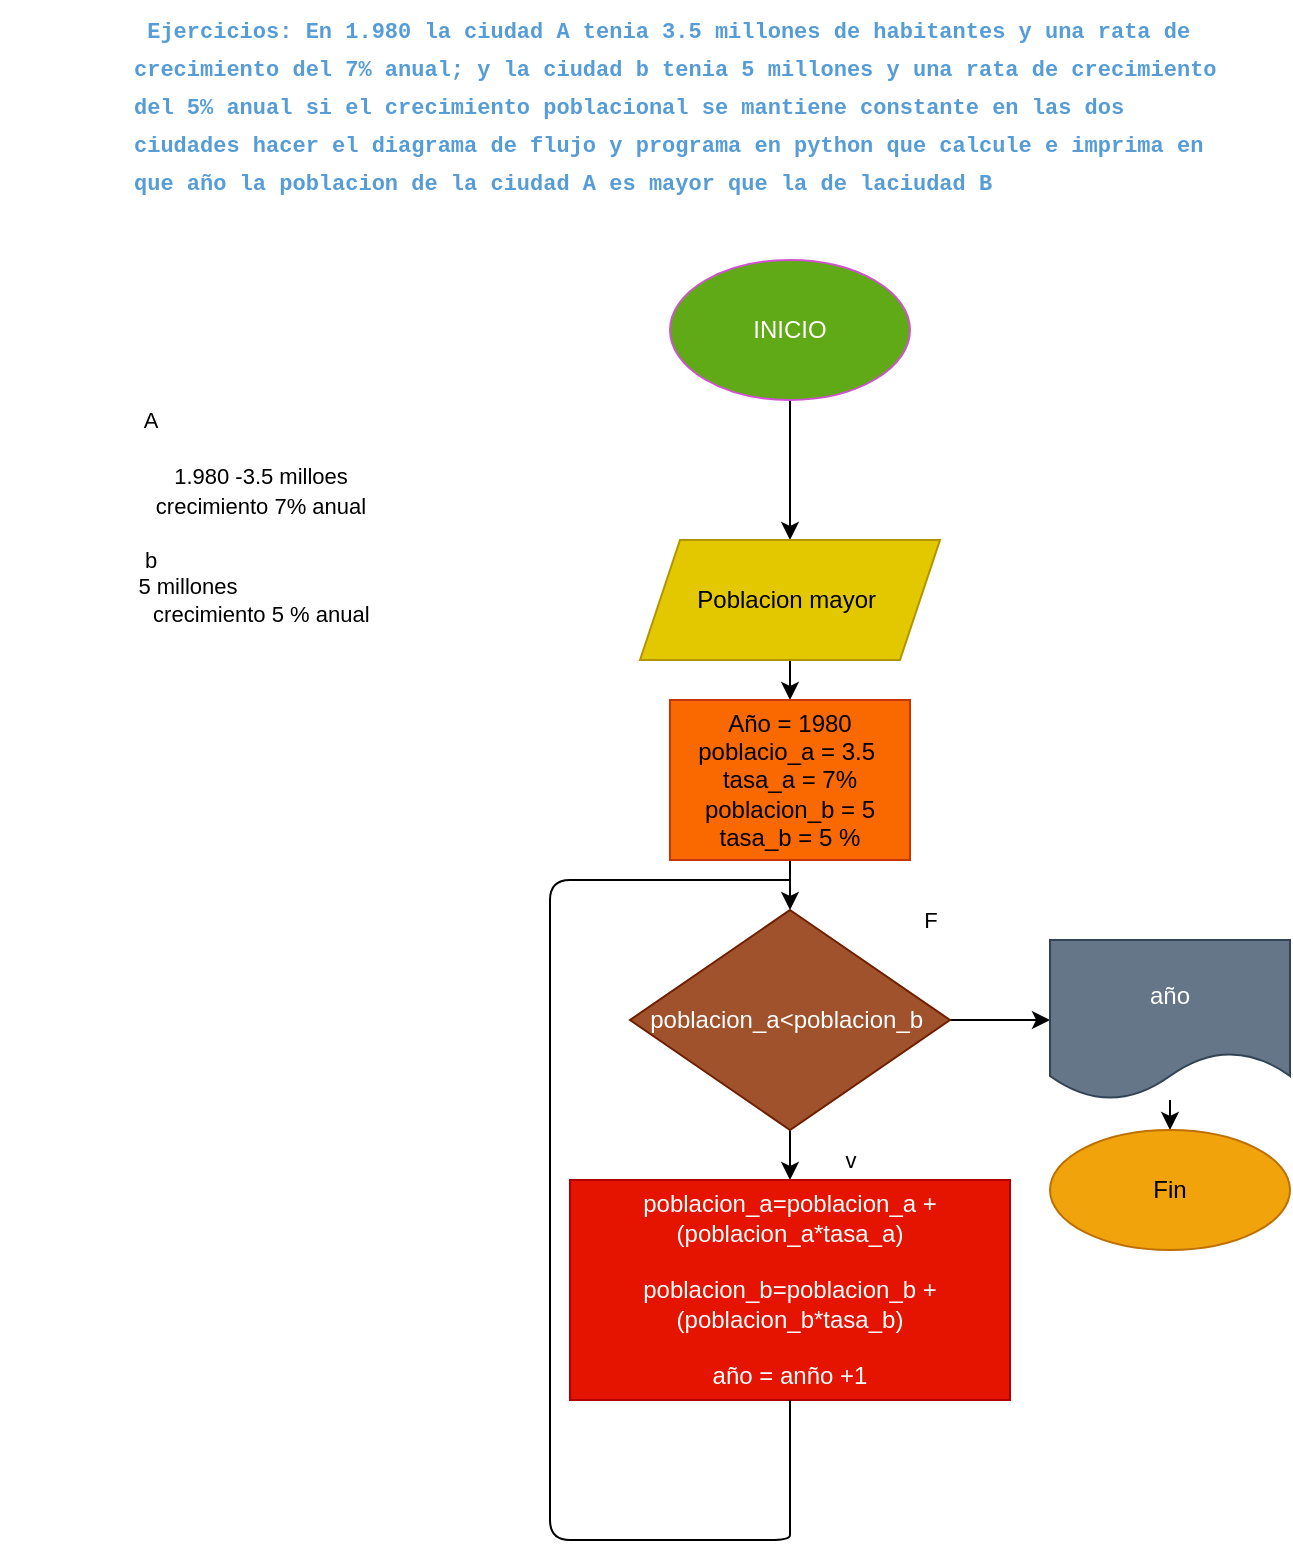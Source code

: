 <mxfile>
    <diagram id="7k03WHOiUrd5j1NgHS5h" name="Página-1">
        <mxGraphModel dx="686" dy="470" grid="1" gridSize="10" guides="1" tooltips="1" connect="1" arrows="1" fold="1" page="1" pageScale="1" pageWidth="827" pageHeight="1169" math="0" shadow="0">
            <root>
                <mxCell id="0"/>
                <mxCell id="1" parent="0"/>
                <mxCell id="2" value="&lt;div style=&quot;color: rgb(212 , 212 , 212) ; font-family: &amp;#34;consolas&amp;#34; , &amp;#34;courier new&amp;#34; , monospace ; font-weight: normal ; line-height: 19px&quot;&gt;&lt;div&gt;&lt;span style=&quot;color: rgb(86 , 156 , 214) ; font-weight: bold&quot;&gt;&lt;font style=&quot;font-size: 11px&quot;&gt;&amp;nbsp;Ejercicios: En 1.980 la ciudad A tenia 3.5 millones de habitantes y una rata de crecimiento del 7% anual; y la ciudad b tenia 5 millones y una rata de crecimiento del 5% anual si el crecimiento poblacional se mantiene constante en las dos ciudades hacer el diagrama de flujo y programa en python que calcule e imprima en que año la poblacion de la ciudad A es mayor que la de laciudad B &lt;/font&gt;&lt;/span&gt;&lt;/div&gt;&lt;br&gt;&lt;/div&gt;" style="text;whiteSpace=wrap;html=1;fillColor=none;" parent="1" vertex="1">
                    <mxGeometry x="170" y="20" width="550" height="150" as="geometry"/>
                </mxCell>
                <mxCell id="5" value="" style="edgeStyle=none;html=1;" parent="1" source="3" target="4" edge="1">
                    <mxGeometry relative="1" as="geometry"/>
                </mxCell>
                <mxCell id="3" value="INICIO" style="ellipse;whiteSpace=wrap;html=1;fillColor=#60a917;fontColor=#ffffff;strokeColor=#CF53CF;" parent="1" vertex="1">
                    <mxGeometry x="440" y="150" width="120" height="70" as="geometry"/>
                </mxCell>
                <mxCell id="7" value="" style="edgeStyle=none;html=1;" parent="1" source="4" target="6" edge="1">
                    <mxGeometry relative="1" as="geometry"/>
                </mxCell>
                <mxCell id="4" value="Poblacion mayor&amp;nbsp;" style="shape=parallelogram;perimeter=parallelogramPerimeter;whiteSpace=wrap;html=1;fixedSize=1;strokeColor=#B09500;fillColor=#e3c800;fontColor=#000000;" parent="1" vertex="1">
                    <mxGeometry x="425" y="290" width="150" height="60" as="geometry"/>
                </mxCell>
                <mxCell id="13" value="" style="edgeStyle=none;html=1;fontSize=11;" parent="1" source="6" target="12" edge="1">
                    <mxGeometry relative="1" as="geometry"/>
                </mxCell>
                <mxCell id="6" value="Año = 1980&lt;br&gt;poblacio_a = 3.5&amp;nbsp;&lt;br&gt;tasa_a = 7%&lt;br&gt;poblacion_b = 5&lt;br&gt;tasa_b = 5 %" style="whiteSpace=wrap;html=1;fillColor=#fa6800;strokeColor=#C73500;fontColor=#000000;" parent="1" vertex="1">
                    <mxGeometry x="440" y="370" width="120" height="80" as="geometry"/>
                </mxCell>
                <mxCell id="8" value="&lt;font style=&quot;font-size: 11px&quot;&gt;1.980 -3.5 milloes&lt;br&gt;&amp;nbsp;crecimiento 7% anual&amp;nbsp;&lt;/font&gt;" style="text;html=1;align=center;verticalAlign=middle;resizable=0;points=[];autosize=1;strokeColor=none;fillColor=none;" parent="1" vertex="1">
                    <mxGeometry x="170" y="250" width="130" height="30" as="geometry"/>
                </mxCell>
                <mxCell id="9" value="A" style="text;html=1;align=center;verticalAlign=middle;resizable=0;points=[];autosize=1;strokeColor=none;fillColor=none;fontSize=11;" parent="1" vertex="1">
                    <mxGeometry x="170" y="220" width="20" height="20" as="geometry"/>
                </mxCell>
                <mxCell id="10" value="b" style="text;html=1;align=center;verticalAlign=middle;resizable=0;points=[];autosize=1;strokeColor=none;fillColor=none;fontSize=11;" parent="1" vertex="1">
                    <mxGeometry x="170" y="290" width="20" height="20" as="geometry"/>
                </mxCell>
                <mxCell id="11" value="5 millones&amp;nbsp;&lt;br&gt;&amp;nbsp; &amp;nbsp; &amp;nbsp; &amp;nbsp; &amp;nbsp; &amp;nbsp; &amp;nbsp; &amp;nbsp; &amp;nbsp; &amp;nbsp; &amp;nbsp; &amp;nbsp;crecimiento 5 % anual" style="text;html=1;align=center;verticalAlign=middle;resizable=0;points=[];autosize=1;strokeColor=none;fillColor=none;fontSize=11;" parent="1" vertex="1">
                    <mxGeometry x="105" y="305" width="190" height="30" as="geometry"/>
                </mxCell>
                <mxCell id="15" value="" style="edgeStyle=none;html=1;fontSize=11;" parent="1" source="12" target="14" edge="1">
                    <mxGeometry relative="1" as="geometry"/>
                </mxCell>
                <mxCell id="17" value="" style="edgeStyle=none;html=1;fontSize=11;" parent="1" source="12" target="16" edge="1">
                    <mxGeometry relative="1" as="geometry"/>
                </mxCell>
                <mxCell id="12" value="poblacion_a&amp;lt;poblacion_b&amp;nbsp;" style="rhombus;whiteSpace=wrap;html=1;fillColor=#a0522d;strokeColor=#6D1F00;fontColor=#ffffff;" parent="1" vertex="1">
                    <mxGeometry x="420" y="475" width="160" height="110" as="geometry"/>
                </mxCell>
                <mxCell id="14" value="poblacion_a=poblacion_a +(poblacion_a*tasa_a)&lt;br&gt;&lt;br&gt;poblacion_b=poblacion_b +(poblacion_b*tasa_b)&lt;br&gt;&lt;br&gt;año = anño +1&lt;br&gt;" style="whiteSpace=wrap;html=1;fillColor=#e51400;strokeColor=#B20000;fontColor=#ffffff;" parent="1" vertex="1">
                    <mxGeometry x="390" y="610" width="220" height="110" as="geometry"/>
                </mxCell>
                <mxCell id="19" value="" style="edgeStyle=none;html=1;fontSize=11;" parent="1" source="16" target="18" edge="1">
                    <mxGeometry relative="1" as="geometry"/>
                </mxCell>
                <mxCell id="16" value="año" style="shape=document;whiteSpace=wrap;html=1;boundedLbl=1;fillColor=#647687;strokeColor=#314354;fontColor=#ffffff;" parent="1" vertex="1">
                    <mxGeometry x="630" y="490" width="120" height="80" as="geometry"/>
                </mxCell>
                <mxCell id="18" value="Fin" style="ellipse;whiteSpace=wrap;html=1;fillColor=#f0a30a;strokeColor=#BD7000;fontColor=#000000;" parent="1" vertex="1">
                    <mxGeometry x="630" y="585" width="120" height="60" as="geometry"/>
                </mxCell>
                <mxCell id="20" value="" style="endArrow=none;html=1;fontSize=11;exitX=0.5;exitY=1;exitDx=0;exitDy=0;" parent="1" source="14" edge="1">
                    <mxGeometry width="50" height="50" relative="1" as="geometry">
                        <mxPoint x="430" y="590" as="sourcePoint"/>
                        <mxPoint x="500" y="460" as="targetPoint"/>
                        <Array as="points">
                            <mxPoint x="500" y="780"/>
                            <mxPoint x="500" y="790"/>
                            <mxPoint x="474" y="790"/>
                            <mxPoint x="380" y="790"/>
                            <mxPoint x="380" y="750"/>
                            <mxPoint x="380" y="460"/>
                        </Array>
                    </mxGeometry>
                </mxCell>
                <mxCell id="21" value="v" style="text;html=1;align=center;verticalAlign=middle;resizable=0;points=[];autosize=1;strokeColor=none;fillColor=none;fontSize=11;" parent="1" vertex="1">
                    <mxGeometry x="520" y="590" width="20" height="20" as="geometry"/>
                </mxCell>
                <mxCell id="22" value="F" style="text;html=1;align=center;verticalAlign=middle;resizable=0;points=[];autosize=1;strokeColor=none;fillColor=none;fontSize=11;" parent="1" vertex="1">
                    <mxGeometry x="560" y="470" width="20" height="20" as="geometry"/>
                </mxCell>
            </root>
        </mxGraphModel>
    </diagram>
</mxfile>